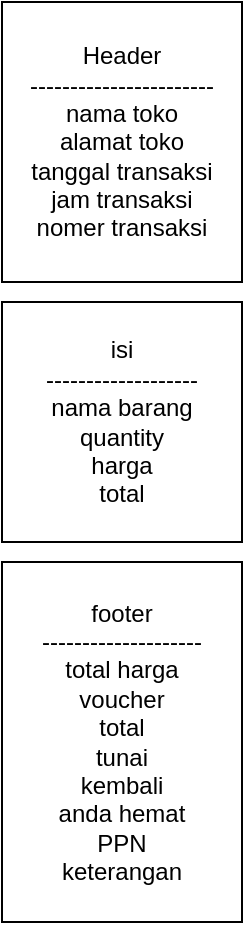 <mxfile version="15.1.2" type="device"><diagram id="MQdzR8bdCv5XX_3cte3y" name="Page-1"><mxGraphModel dx="868" dy="468" grid="1" gridSize="10" guides="1" tooltips="1" connect="1" arrows="1" fold="1" page="1" pageScale="1" pageWidth="850" pageHeight="1100" math="0" shadow="0"><root><mxCell id="0"/><mxCell id="1" parent="0"/><mxCell id="DDQLnQrhTjxA8b9VCPz9-1" value="&lt;div&gt;Header&lt;/div&gt;&lt;div&gt;-----------------------&lt;/div&gt;&lt;div&gt;nama toko&lt;/div&gt;&lt;div&gt;alamat toko&lt;/div&gt;&lt;div&gt;tanggal transaksi&lt;/div&gt;&lt;div&gt;jam transaksi&lt;/div&gt;&lt;div&gt;nomer transaksi&lt;br&gt;&lt;/div&gt;" style="rounded=0;whiteSpace=wrap;html=1;" vertex="1" parent="1"><mxGeometry x="90" y="10" width="120" height="140" as="geometry"/></mxCell><mxCell id="DDQLnQrhTjxA8b9VCPz9-2" value="&lt;div&gt;isi&lt;/div&gt;&lt;div&gt;-------------------&lt;/div&gt;&lt;div&gt;nama barang&lt;/div&gt;&lt;div&gt;quantity&lt;/div&gt;&lt;div&gt;harga&lt;/div&gt;&lt;div&gt;total&lt;br&gt;&lt;/div&gt;" style="rounded=0;whiteSpace=wrap;html=1;" vertex="1" parent="1"><mxGeometry x="90" y="160" width="120" height="120" as="geometry"/></mxCell><mxCell id="DDQLnQrhTjxA8b9VCPz9-3" value="&lt;div&gt;footer&lt;/div&gt;&lt;div&gt;--------------------&lt;/div&gt;&lt;div&gt;total harga&lt;/div&gt;&lt;div&gt;voucher&lt;/div&gt;&lt;div&gt;total&lt;/div&gt;&lt;div&gt;tunai&lt;/div&gt;&lt;div&gt;kembali&lt;/div&gt;&lt;div&gt;anda hemat&lt;/div&gt;&lt;div&gt;PPN&lt;/div&gt;&lt;div&gt;keterangan&lt;br&gt;&lt;/div&gt;" style="rounded=0;whiteSpace=wrap;html=1;" vertex="1" parent="1"><mxGeometry x="90" y="290" width="120" height="180" as="geometry"/></mxCell></root></mxGraphModel></diagram></mxfile>
